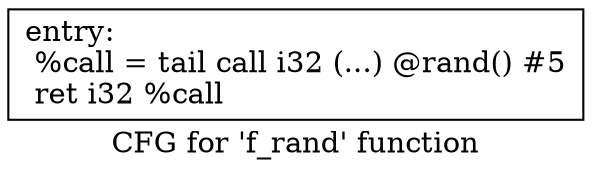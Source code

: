 digraph "CFG for 'f_rand' function" {
	label="CFG for 'f_rand' function";

	Node0x56152647fab0 [shape=record,label="{entry:\l  %call = tail call i32 (...) @rand() #5\l  ret i32 %call\l}"];
}

